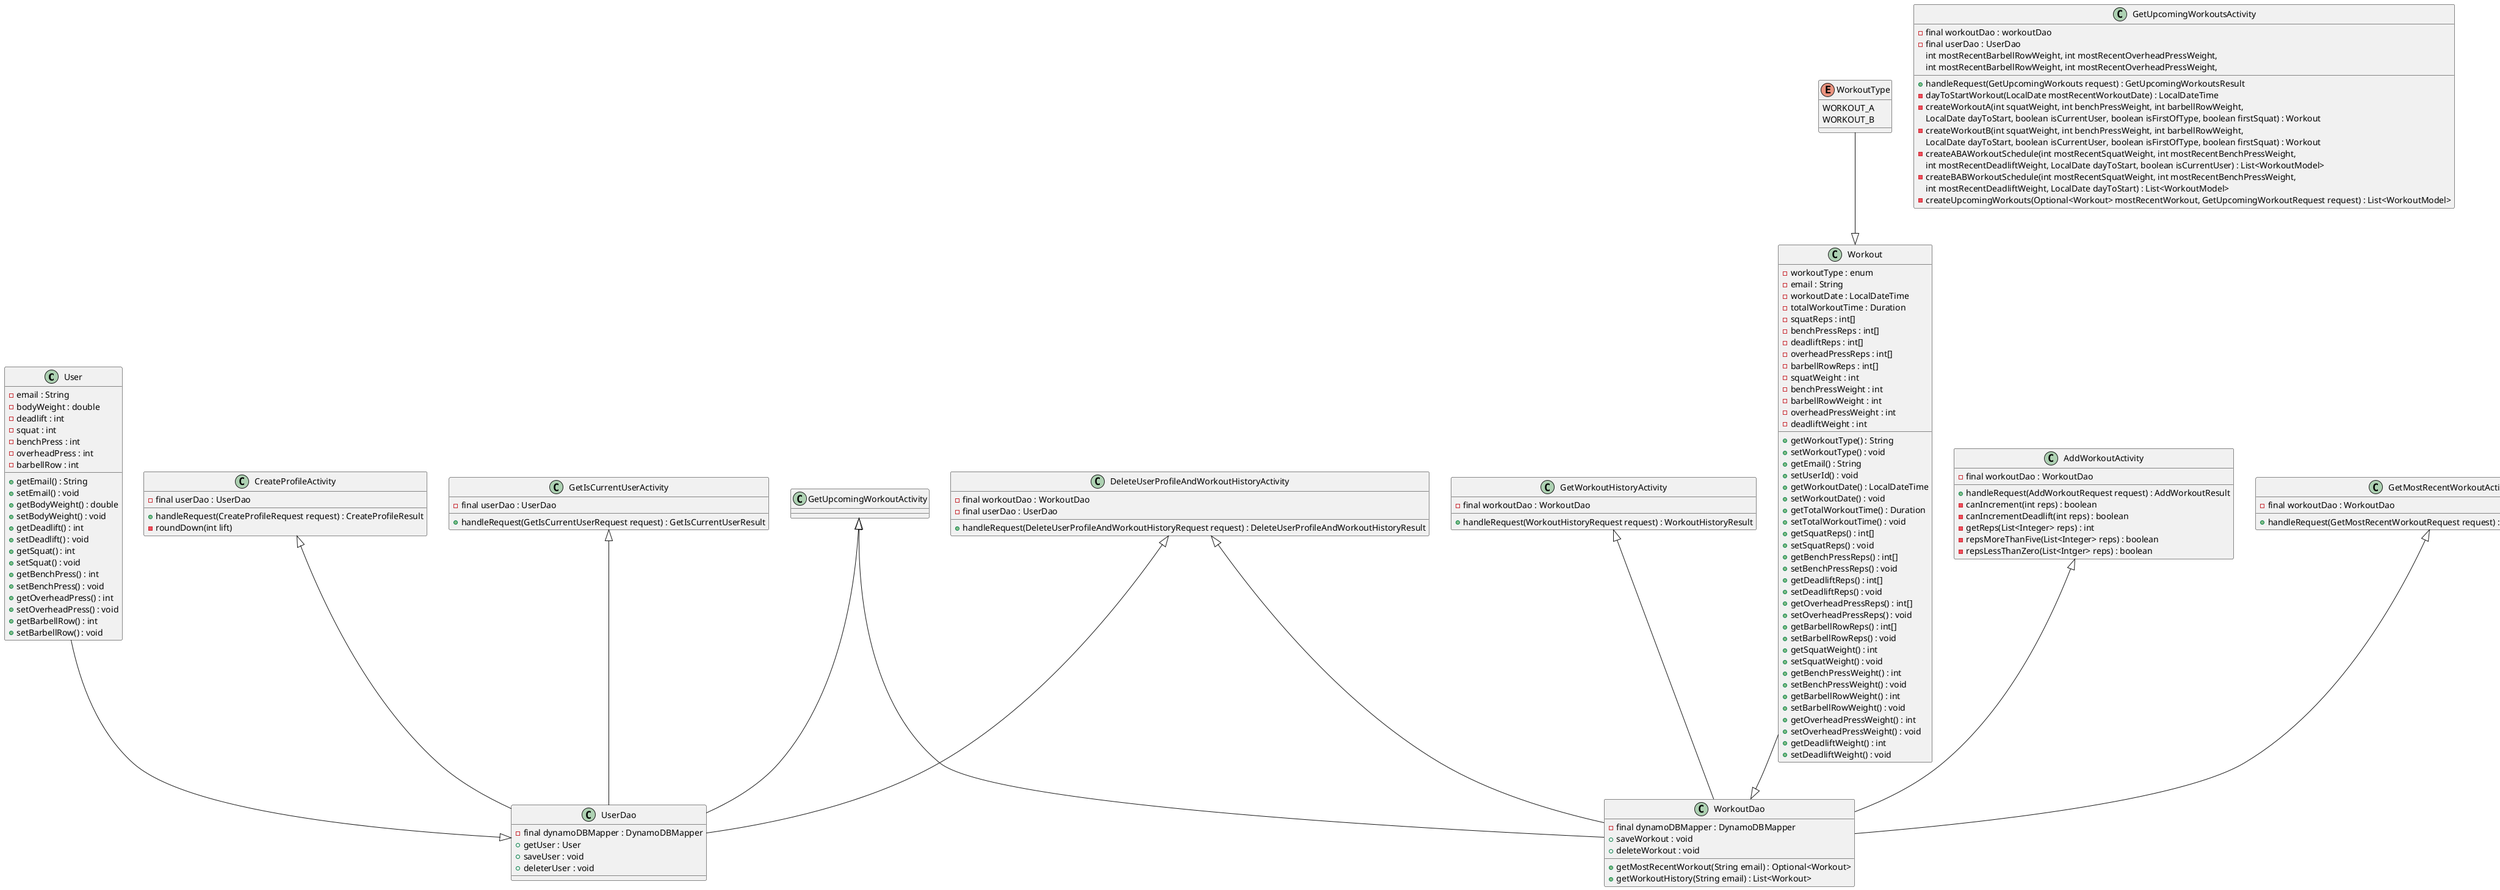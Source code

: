 @startuml
'https://plantuml.com/class-diagram

class User {
- email : String
- bodyWeight : double
- deadlift : int
- squat : int
- benchPress : int
- overheadPress : int
- barbellRow : int
+ getEmail() : String
+ setEmail() : void
+ getBodyWeight() : double
+ setBodyWeight() : void
+ getDeadlift() : int
+ setDeadlift() : void
+ getSquat() : int
+ setSquat() : void
+ getBenchPress() : int
+ setBenchPress() : void
+ getOverheadPress() : int
+ setOverheadPress() : void
+ getBarbellRow() : int
+ setBarbellRow() : void
}

class Workout {
- workoutType : enum
- email : String
- workoutDate : LocalDateTime
- totalWorkoutTime : Duration
- squatReps : int[]
- benchPressReps : int[]
- deadliftReps : int[]
- overheadPressReps : int[]
- barbellRowReps : int[]
- squatWeight : int
- benchPressWeight : int
- barbellRowWeight : int
- overheadPressWeight : int
- deadliftWeight : int
+ getWorkoutType() : String
+ setWorkoutType() : void
+ getEmail() : String
+ setUserId() : void
+ getWorkoutDate() : LocalDateTime
+ setWorkoutDate() : void
+ getTotalWorkoutTime() : Duration
+ setTotalWorkoutTime() : void
+ getSquatReps() : int[]
+ setSquatReps() : void
+ getBenchPressReps() : int[]
+ setBenchPressReps() : void
+ getDeadliftReps() : int[]
+ setDeadliftReps() : void
+ getOverheadPressReps() : int[]
+ setOverheadPressReps() : void
+ getBarbellRowReps() : int[]
+ setBarbellRowReps() : void
+ getSquatWeight() : int
+ setSquatWeight() : void
+ getBenchPressWeight() : int
+ setBenchPressWeight() : void
+ getBarbellRowWeight() : int
+ setBarbellRowWeight() : void
+ getOverheadPressWeight() : int
+ setOverheadPressWeight() : void
+ getDeadliftWeight() : int
+ setDeadliftWeight() : void
}

enum WorkoutType {
WORKOUT_A
WORKOUT_B
}

class UserDao {
- final dynamoDBMapper : DynamoDBMapper
+ getUser : User
+ saveUser : void
+ deleterUser : void
}

class WorkoutDao {
- final dynamoDBMapper : DynamoDBMapper
+ getMostRecentWorkout(String email) : Optional<Workout>
+ saveWorkout : void
+ getWorkoutHistory(String email) : List<Workout>
+ deleteWorkout : void
}

class AddWorkoutActivity {
- final workoutDao : WorkoutDao
+ handleRequest(AddWorkoutRequest request) : AddWorkoutResult
- canIncrement(int reps) : boolean
- canIncrementDeadlift(int reps) : boolean
- getReps(List<Integer> reps) : int
- repsMoreThanFive(List<Integer> reps) : boolean
- repsLessThanZero(List<Intger> reps) : boolean
}

class CreateProfileActivity {
- final userDao : UserDao
+ handleRequest(CreateProfileRequest request) : CreateProfileResult
- roundDown(int lift)
}

class DeleteUserProfileAndWorkoutHistoryActivity {
 - final workoutDao : WorkoutDao
 - final userDao : UserDao
 + handleRequest(DeleteUserProfileAndWorkoutHistoryRequest request) : DeleteUserProfileAndWorkoutHistoryResult
}

class GetIsCurrentUserActivity {
- final userDao : UserDao
+ handleRequest(GetIsCurrentUserRequest request) : GetIsCurrentUserResult
}

class GetMostRecentWorkoutActivity {
- final workoutDao : WorkoutDao
+ handleRequest(GetMostRecentWorkoutRequest request) : GetMostRecentWorkoutResult
}

class GetWorkoutHistoryActivity {
- final workoutDao : WorkoutDao
+ handleRequest(WorkoutHistoryRequest request) : WorkoutHistoryResult
}

class GetUpcomingWorkoutsActivity {
- final workoutDao : workoutDao
- final userDao : UserDao
+ handleRequest(GetUpcomingWorkouts request) : GetUpcomingWorkoutsResult
- dayToStartWorkout(LocalDate mostRecentWorkoutDate) : LocalDateTime
- createWorkoutA(int squatWeight, int benchPressWeight, int barbellRowWeight,
                LocalDate dayToStart, boolean isCurrentUser, boolean isFirstOfType, boolean firstSquat) : Workout
- createWorkoutB(int squatWeight, int benchPressWeight, int barbellRowWeight,
                LocalDate dayToStart, boolean isCurrentUser, boolean isFirstOfType, boolean firstSquat) : Workout
- createABAWorkoutSchedule(int mostRecentSquatWeight, int mostRecentBenchPressWeight,
                int mostRecentBarbellRowWeight, int mostRecentOverheadPressWeight,
                int mostRecentDeadliftWeight, LocalDate dayToStart, boolean isCurrentUser) : List<WorkoutModel>
- createBABWorkoutSchedule(int mostRecentSquatWeight, int mostRecentBenchPressWeight,
              int mostRecentBarbellRowWeight, int mostRecentOverheadPressWeight,
              int mostRecentDeadliftWeight, LocalDate dayToStart) : List<WorkoutModel>
- createUpcomingWorkouts(Optional<Workout> mostRecentWorkout, GetUpcomingWorkoutRequest request) : List<WorkoutModel>
}



User --|> UserDao
Workout --|> WorkoutDao
AddWorkoutActivity <|-- WorkoutDao
GetIsCurrentUserActivity <|-- UserDao
CreateProfileActivity <|-- UserDao
GetWorkoutHistoryActivity <|-- WorkoutDao
GetUpcomingWorkoutActivity <|-- UserDao
GetUpcomingWorkoutActivity <|-- WorkoutDao
DeleteUserProfileAndWorkoutHistoryActivity <|-- WorkoutDao
DeleteUserProfileAndWorkoutHistoryActivity <|-- UserDao
GetMostRecentWorkoutActivity <|-- WorkoutDao
WorkoutType --|> Workout
@enduml
